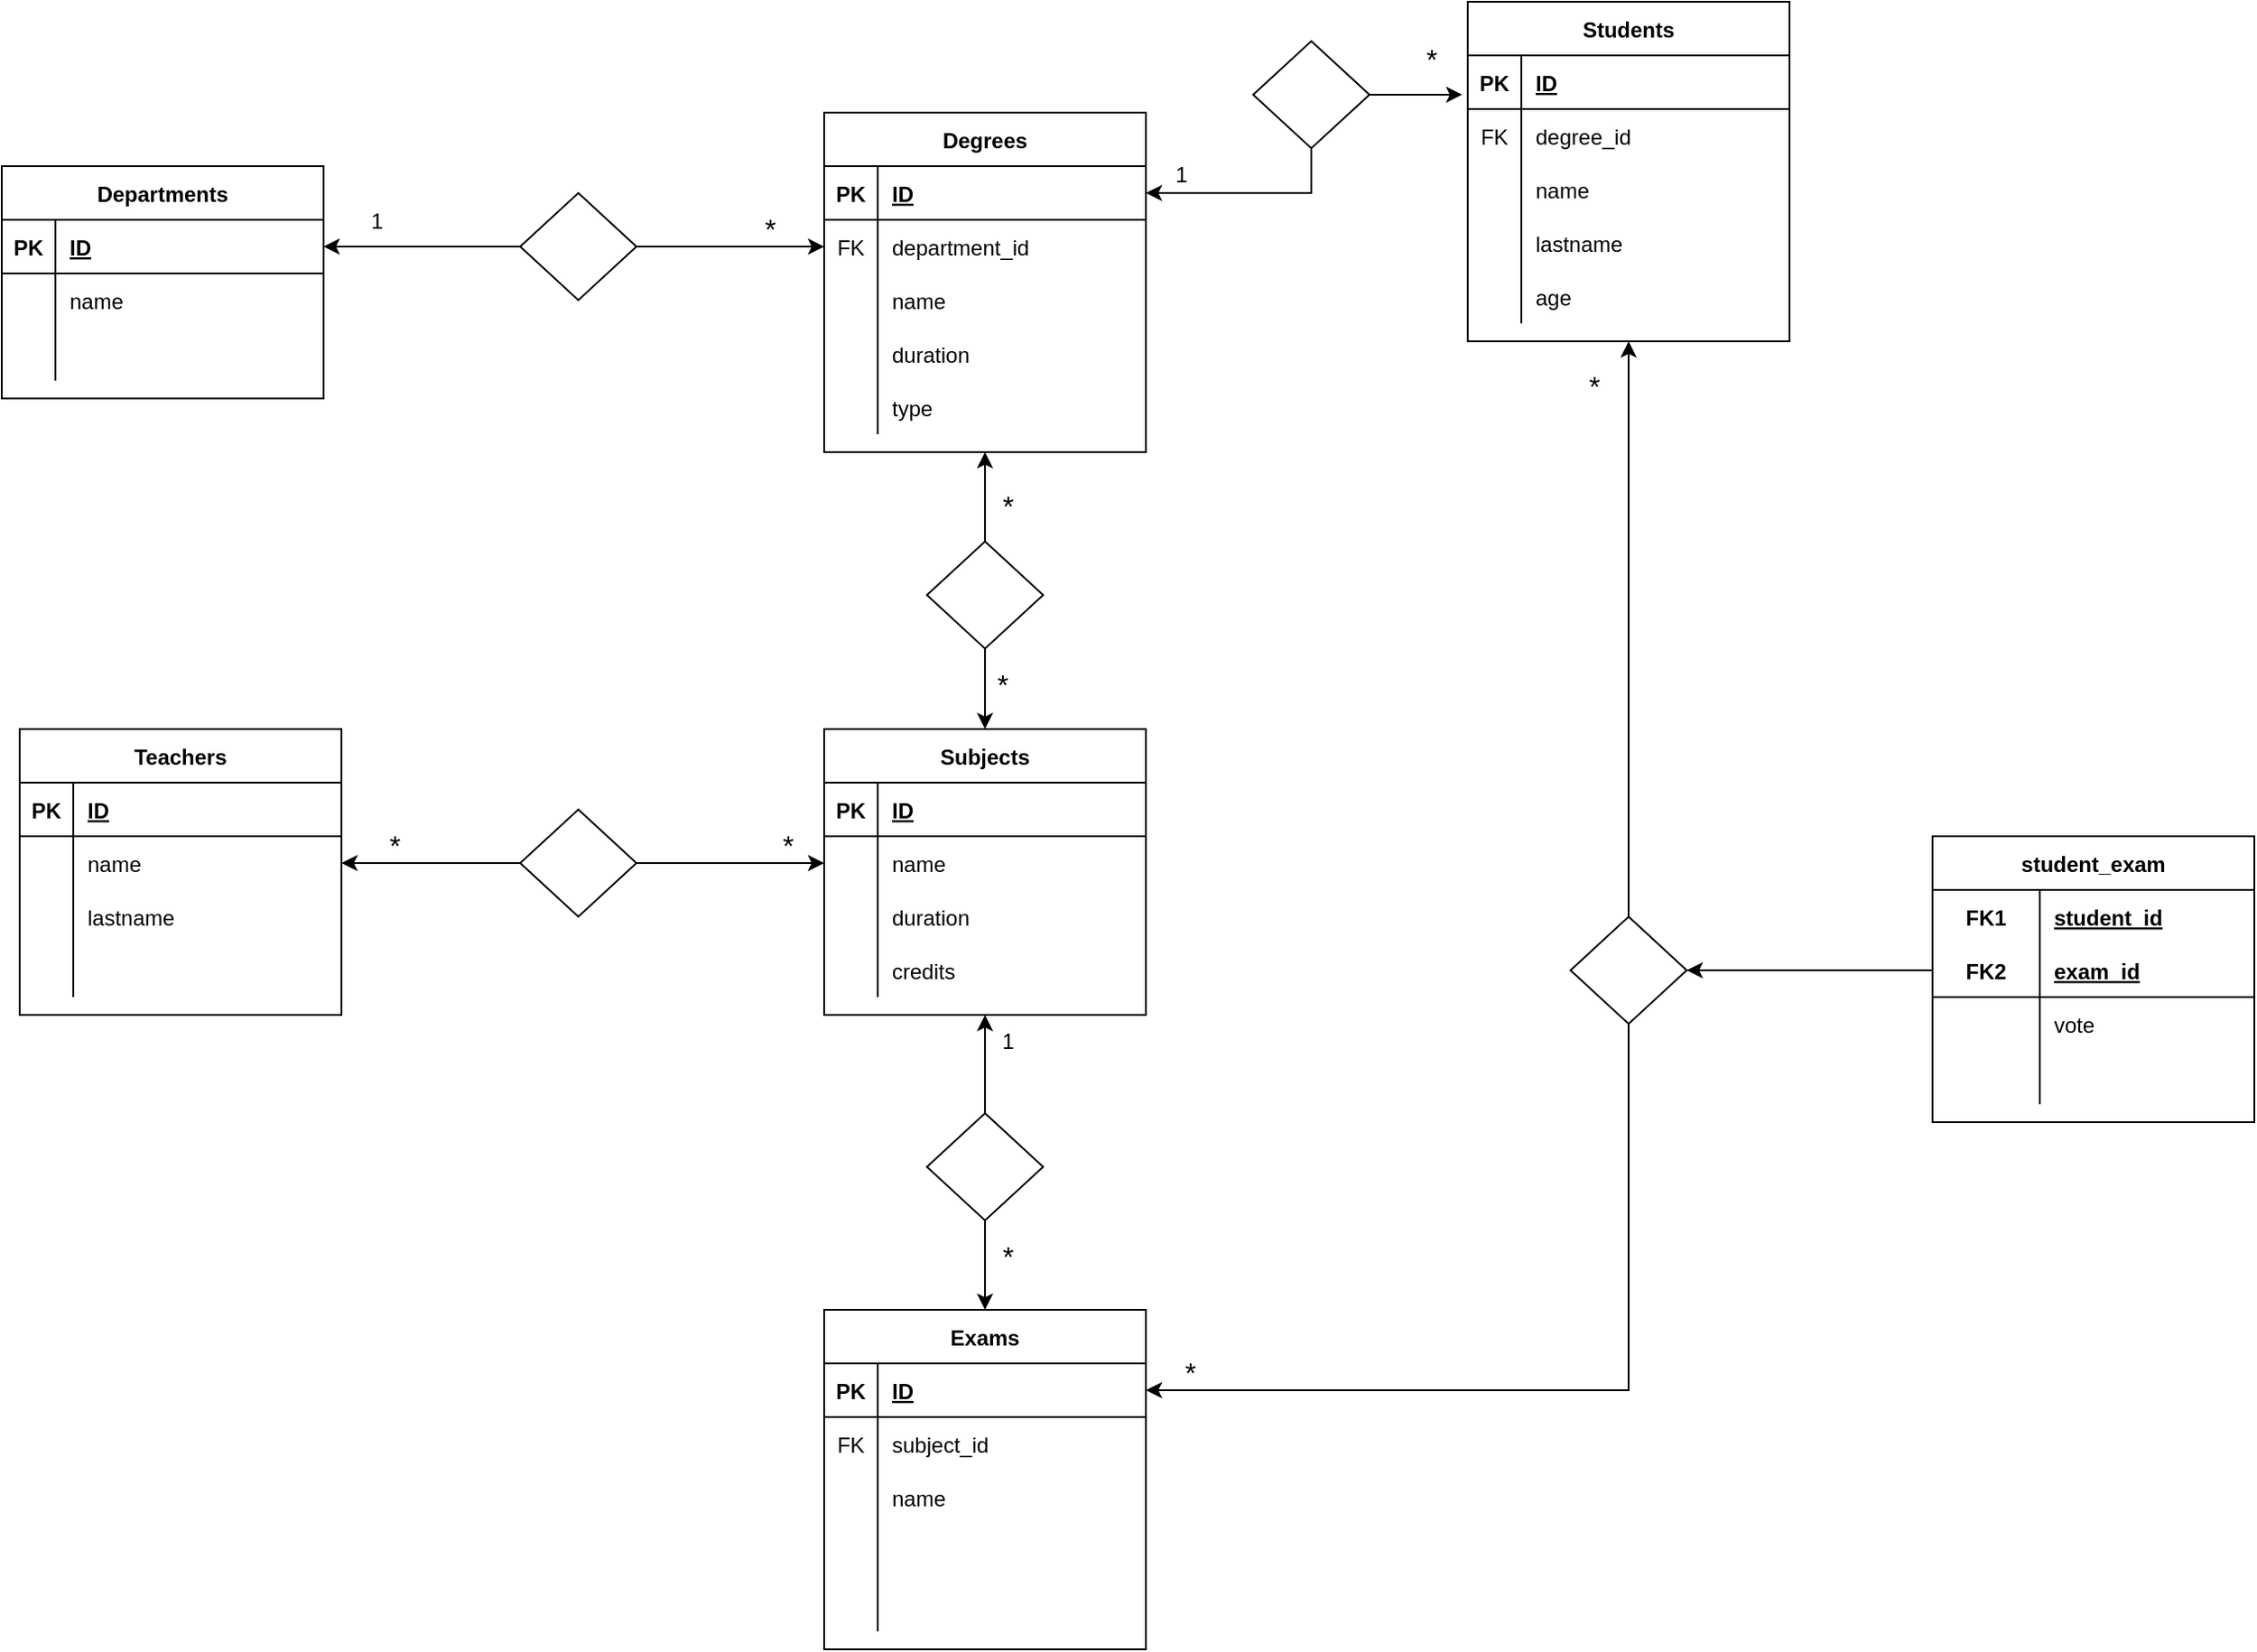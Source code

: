 <mxfile version="14.8.3" type="device"><diagram id="R2lEEEUBdFMjLlhIrx00" name="Page-1"><mxGraphModel dx="2062" dy="1122" grid="1" gridSize="10" guides="1" tooltips="1" connect="1" arrows="1" fold="1" page="1" pageScale="1" pageWidth="1169" pageHeight="1654" math="0" shadow="0" extFonts="Permanent Marker^https://fonts.googleapis.com/css?family=Permanent+Marker"><root><mxCell id="0"/><mxCell id="1" parent="0"/><mxCell id="iZpkeOE4_WfBZQ8VFgjt-1" value="Departments" style="shape=table;startSize=30;container=1;collapsible=1;childLayout=tableLayout;fixedRows=1;rowLines=0;fontStyle=1;align=center;resizeLast=1;" vertex="1" parent="1"><mxGeometry x="910" y="170" width="180" height="130" as="geometry"/></mxCell><mxCell id="iZpkeOE4_WfBZQ8VFgjt-2" value="" style="shape=partialRectangle;collapsible=0;dropTarget=0;pointerEvents=0;fillColor=none;top=0;left=0;bottom=1;right=0;points=[[0,0.5],[1,0.5]];portConstraint=eastwest;" vertex="1" parent="iZpkeOE4_WfBZQ8VFgjt-1"><mxGeometry y="30" width="180" height="30" as="geometry"/></mxCell><mxCell id="iZpkeOE4_WfBZQ8VFgjt-3" value="PK" style="shape=partialRectangle;connectable=0;fillColor=none;top=0;left=0;bottom=0;right=0;fontStyle=1;overflow=hidden;" vertex="1" parent="iZpkeOE4_WfBZQ8VFgjt-2"><mxGeometry width="30" height="30" as="geometry"/></mxCell><mxCell id="iZpkeOE4_WfBZQ8VFgjt-4" value="ID" style="shape=partialRectangle;connectable=0;fillColor=none;top=0;left=0;bottom=0;right=0;align=left;spacingLeft=6;fontStyle=5;overflow=hidden;" vertex="1" parent="iZpkeOE4_WfBZQ8VFgjt-2"><mxGeometry x="30" width="150" height="30" as="geometry"/></mxCell><mxCell id="iZpkeOE4_WfBZQ8VFgjt-5" value="" style="shape=partialRectangle;collapsible=0;dropTarget=0;pointerEvents=0;fillColor=none;top=0;left=0;bottom=0;right=0;points=[[0,0.5],[1,0.5]];portConstraint=eastwest;" vertex="1" parent="iZpkeOE4_WfBZQ8VFgjt-1"><mxGeometry y="60" width="180" height="30" as="geometry"/></mxCell><mxCell id="iZpkeOE4_WfBZQ8VFgjt-6" value="" style="shape=partialRectangle;connectable=0;fillColor=none;top=0;left=0;bottom=0;right=0;editable=1;overflow=hidden;" vertex="1" parent="iZpkeOE4_WfBZQ8VFgjt-5"><mxGeometry width="30" height="30" as="geometry"/></mxCell><mxCell id="iZpkeOE4_WfBZQ8VFgjt-7" value="name" style="shape=partialRectangle;connectable=0;fillColor=none;top=0;left=0;bottom=0;right=0;align=left;spacingLeft=6;overflow=hidden;" vertex="1" parent="iZpkeOE4_WfBZQ8VFgjt-5"><mxGeometry x="30" width="150" height="30" as="geometry"/></mxCell><mxCell id="iZpkeOE4_WfBZQ8VFgjt-11" value="" style="shape=partialRectangle;collapsible=0;dropTarget=0;pointerEvents=0;fillColor=none;top=0;left=0;bottom=0;right=0;points=[[0,0.5],[1,0.5]];portConstraint=eastwest;" vertex="1" parent="iZpkeOE4_WfBZQ8VFgjt-1"><mxGeometry y="90" width="180" height="30" as="geometry"/></mxCell><mxCell id="iZpkeOE4_WfBZQ8VFgjt-12" value="" style="shape=partialRectangle;connectable=0;fillColor=none;top=0;left=0;bottom=0;right=0;editable=1;overflow=hidden;" vertex="1" parent="iZpkeOE4_WfBZQ8VFgjt-11"><mxGeometry width="30" height="30" as="geometry"/></mxCell><mxCell id="iZpkeOE4_WfBZQ8VFgjt-13" value="" style="shape=partialRectangle;connectable=0;fillColor=none;top=0;left=0;bottom=0;right=0;align=left;spacingLeft=6;overflow=hidden;" vertex="1" parent="iZpkeOE4_WfBZQ8VFgjt-11"><mxGeometry x="30" width="150" height="30" as="geometry"/></mxCell><mxCell id="iZpkeOE4_WfBZQ8VFgjt-14" value="Degrees" style="shape=table;startSize=30;container=1;collapsible=1;childLayout=tableLayout;fixedRows=1;rowLines=0;fontStyle=1;align=center;resizeLast=1;" vertex="1" parent="1"><mxGeometry x="1370" y="140" width="180" height="190" as="geometry"/></mxCell><mxCell id="iZpkeOE4_WfBZQ8VFgjt-15" value="" style="shape=partialRectangle;collapsible=0;dropTarget=0;pointerEvents=0;fillColor=none;top=0;left=0;bottom=1;right=0;points=[[0,0.5],[1,0.5]];portConstraint=eastwest;" vertex="1" parent="iZpkeOE4_WfBZQ8VFgjt-14"><mxGeometry y="30" width="180" height="30" as="geometry"/></mxCell><mxCell id="iZpkeOE4_WfBZQ8VFgjt-16" value="PK" style="shape=partialRectangle;connectable=0;fillColor=none;top=0;left=0;bottom=0;right=0;fontStyle=1;overflow=hidden;" vertex="1" parent="iZpkeOE4_WfBZQ8VFgjt-15"><mxGeometry width="30" height="30" as="geometry"/></mxCell><mxCell id="iZpkeOE4_WfBZQ8VFgjt-17" value="ID" style="shape=partialRectangle;connectable=0;fillColor=none;top=0;left=0;bottom=0;right=0;align=left;spacingLeft=6;fontStyle=5;overflow=hidden;" vertex="1" parent="iZpkeOE4_WfBZQ8VFgjt-15"><mxGeometry x="30" width="150" height="30" as="geometry"/></mxCell><mxCell id="iZpkeOE4_WfBZQ8VFgjt-33" value="" style="shape=partialRectangle;collapsible=0;dropTarget=0;pointerEvents=0;fillColor=none;top=0;left=0;bottom=0;right=0;points=[[0,0.5],[1,0.5]];portConstraint=eastwest;" vertex="1" parent="iZpkeOE4_WfBZQ8VFgjt-14"><mxGeometry y="60" width="180" height="30" as="geometry"/></mxCell><mxCell id="iZpkeOE4_WfBZQ8VFgjt-34" value="FK" style="shape=partialRectangle;connectable=0;fillColor=none;top=0;left=0;bottom=0;right=0;fontStyle=0;overflow=hidden;" vertex="1" parent="iZpkeOE4_WfBZQ8VFgjt-33"><mxGeometry width="30" height="30" as="geometry"/></mxCell><mxCell id="iZpkeOE4_WfBZQ8VFgjt-35" value="department_id" style="shape=partialRectangle;connectable=0;fillColor=none;top=0;left=0;bottom=0;right=0;align=left;spacingLeft=6;fontStyle=0;overflow=hidden;" vertex="1" parent="iZpkeOE4_WfBZQ8VFgjt-33"><mxGeometry x="30" width="150" height="30" as="geometry"/></mxCell><mxCell id="iZpkeOE4_WfBZQ8VFgjt-18" value="" style="shape=partialRectangle;collapsible=0;dropTarget=0;pointerEvents=0;fillColor=none;top=0;left=0;bottom=0;right=0;points=[[0,0.5],[1,0.5]];portConstraint=eastwest;" vertex="1" parent="iZpkeOE4_WfBZQ8VFgjt-14"><mxGeometry y="90" width="180" height="30" as="geometry"/></mxCell><mxCell id="iZpkeOE4_WfBZQ8VFgjt-19" value="" style="shape=partialRectangle;connectable=0;fillColor=none;top=0;left=0;bottom=0;right=0;editable=1;overflow=hidden;" vertex="1" parent="iZpkeOE4_WfBZQ8VFgjt-18"><mxGeometry width="30" height="30" as="geometry"/></mxCell><mxCell id="iZpkeOE4_WfBZQ8VFgjt-20" value="name" style="shape=partialRectangle;connectable=0;fillColor=none;top=0;left=0;bottom=0;right=0;align=left;spacingLeft=6;overflow=hidden;" vertex="1" parent="iZpkeOE4_WfBZQ8VFgjt-18"><mxGeometry x="30" width="150" height="30" as="geometry"/></mxCell><mxCell id="iZpkeOE4_WfBZQ8VFgjt-21" value="" style="shape=partialRectangle;collapsible=0;dropTarget=0;pointerEvents=0;fillColor=none;top=0;left=0;bottom=0;right=0;points=[[0,0.5],[1,0.5]];portConstraint=eastwest;" vertex="1" parent="iZpkeOE4_WfBZQ8VFgjt-14"><mxGeometry y="120" width="180" height="30" as="geometry"/></mxCell><mxCell id="iZpkeOE4_WfBZQ8VFgjt-22" value="" style="shape=partialRectangle;connectable=0;fillColor=none;top=0;left=0;bottom=0;right=0;editable=1;overflow=hidden;" vertex="1" parent="iZpkeOE4_WfBZQ8VFgjt-21"><mxGeometry width="30" height="30" as="geometry"/></mxCell><mxCell id="iZpkeOE4_WfBZQ8VFgjt-23" value="duration" style="shape=partialRectangle;connectable=0;fillColor=none;top=0;left=0;bottom=0;right=0;align=left;spacingLeft=6;overflow=hidden;" vertex="1" parent="iZpkeOE4_WfBZQ8VFgjt-21"><mxGeometry x="30" width="150" height="30" as="geometry"/></mxCell><mxCell id="iZpkeOE4_WfBZQ8VFgjt-24" value="" style="shape=partialRectangle;collapsible=0;dropTarget=0;pointerEvents=0;fillColor=none;top=0;left=0;bottom=0;right=0;points=[[0,0.5],[1,0.5]];portConstraint=eastwest;" vertex="1" parent="iZpkeOE4_WfBZQ8VFgjt-14"><mxGeometry y="150" width="180" height="30" as="geometry"/></mxCell><mxCell id="iZpkeOE4_WfBZQ8VFgjt-25" value="" style="shape=partialRectangle;connectable=0;fillColor=none;top=0;left=0;bottom=0;right=0;editable=1;overflow=hidden;" vertex="1" parent="iZpkeOE4_WfBZQ8VFgjt-24"><mxGeometry width="30" height="30" as="geometry"/></mxCell><mxCell id="iZpkeOE4_WfBZQ8VFgjt-26" value="type" style="shape=partialRectangle;connectable=0;fillColor=none;top=0;left=0;bottom=0;right=0;align=left;spacingLeft=6;overflow=hidden;" vertex="1" parent="iZpkeOE4_WfBZQ8VFgjt-24"><mxGeometry x="30" width="150" height="30" as="geometry"/></mxCell><mxCell id="iZpkeOE4_WfBZQ8VFgjt-36" style="edgeStyle=orthogonalEdgeStyle;rounded=0;orthogonalLoop=1;jettySize=auto;html=1;exitX=0;exitY=0.5;exitDx=0;exitDy=0;entryX=1;entryY=0.5;entryDx=0;entryDy=0;" edge="1" parent="1" source="iZpkeOE4_WfBZQ8VFgjt-27" target="iZpkeOE4_WfBZQ8VFgjt-2"><mxGeometry relative="1" as="geometry"/></mxCell><mxCell id="iZpkeOE4_WfBZQ8VFgjt-112" style="edgeStyle=orthogonalEdgeStyle;rounded=0;orthogonalLoop=1;jettySize=auto;html=1;entryX=0;entryY=0.5;entryDx=0;entryDy=0;" edge="1" parent="1" source="iZpkeOE4_WfBZQ8VFgjt-27" target="iZpkeOE4_WfBZQ8VFgjt-33"><mxGeometry relative="1" as="geometry"/></mxCell><mxCell id="iZpkeOE4_WfBZQ8VFgjt-27" value="" style="rhombus;whiteSpace=wrap;html=1;" vertex="1" parent="1"><mxGeometry x="1200" y="185" width="65" height="60" as="geometry"/></mxCell><mxCell id="iZpkeOE4_WfBZQ8VFgjt-30" value="&lt;font style=&quot;font-size: 16px&quot;&gt;*&lt;/font&gt;" style="text;html=1;strokeColor=none;fillColor=none;align=center;verticalAlign=middle;whiteSpace=wrap;rounded=0;" vertex="1" parent="1"><mxGeometry x="1320" y="195" width="40" height="20" as="geometry"/></mxCell><mxCell id="iZpkeOE4_WfBZQ8VFgjt-38" value="1" style="text;html=1;strokeColor=none;fillColor=none;align=center;verticalAlign=middle;whiteSpace=wrap;rounded=0;" vertex="1" parent="1"><mxGeometry x="1100" y="191" width="40" height="20" as="geometry"/></mxCell><mxCell id="iZpkeOE4_WfBZQ8VFgjt-39" value="Subjects" style="shape=table;startSize=30;container=1;collapsible=1;childLayout=tableLayout;fixedRows=1;rowLines=0;fontStyle=1;align=center;resizeLast=1;" vertex="1" parent="1"><mxGeometry x="1370" y="485" width="180" height="160" as="geometry"/></mxCell><mxCell id="iZpkeOE4_WfBZQ8VFgjt-40" value="" style="shape=partialRectangle;collapsible=0;dropTarget=0;pointerEvents=0;fillColor=none;top=0;left=0;bottom=1;right=0;points=[[0,0.5],[1,0.5]];portConstraint=eastwest;" vertex="1" parent="iZpkeOE4_WfBZQ8VFgjt-39"><mxGeometry y="30" width="180" height="30" as="geometry"/></mxCell><mxCell id="iZpkeOE4_WfBZQ8VFgjt-41" value="PK" style="shape=partialRectangle;connectable=0;fillColor=none;top=0;left=0;bottom=0;right=0;fontStyle=1;overflow=hidden;" vertex="1" parent="iZpkeOE4_WfBZQ8VFgjt-40"><mxGeometry width="30" height="30" as="geometry"/></mxCell><mxCell id="iZpkeOE4_WfBZQ8VFgjt-42" value="ID" style="shape=partialRectangle;connectable=0;fillColor=none;top=0;left=0;bottom=0;right=0;align=left;spacingLeft=6;fontStyle=5;overflow=hidden;" vertex="1" parent="iZpkeOE4_WfBZQ8VFgjt-40"><mxGeometry x="30" width="150" height="30" as="geometry"/></mxCell><mxCell id="iZpkeOE4_WfBZQ8VFgjt-43" value="" style="shape=partialRectangle;collapsible=0;dropTarget=0;pointerEvents=0;fillColor=none;top=0;left=0;bottom=0;right=0;points=[[0,0.5],[1,0.5]];portConstraint=eastwest;" vertex="1" parent="iZpkeOE4_WfBZQ8VFgjt-39"><mxGeometry y="60" width="180" height="30" as="geometry"/></mxCell><mxCell id="iZpkeOE4_WfBZQ8VFgjt-44" value="" style="shape=partialRectangle;connectable=0;fillColor=none;top=0;left=0;bottom=0;right=0;editable=1;overflow=hidden;" vertex="1" parent="iZpkeOE4_WfBZQ8VFgjt-43"><mxGeometry width="30" height="30" as="geometry"/></mxCell><mxCell id="iZpkeOE4_WfBZQ8VFgjt-45" value="name" style="shape=partialRectangle;connectable=0;fillColor=none;top=0;left=0;bottom=0;right=0;align=left;spacingLeft=6;overflow=hidden;" vertex="1" parent="iZpkeOE4_WfBZQ8VFgjt-43"><mxGeometry x="30" width="150" height="30" as="geometry"/></mxCell><mxCell id="iZpkeOE4_WfBZQ8VFgjt-46" value="" style="shape=partialRectangle;collapsible=0;dropTarget=0;pointerEvents=0;fillColor=none;top=0;left=0;bottom=0;right=0;points=[[0,0.5],[1,0.5]];portConstraint=eastwest;" vertex="1" parent="iZpkeOE4_WfBZQ8VFgjt-39"><mxGeometry y="90" width="180" height="30" as="geometry"/></mxCell><mxCell id="iZpkeOE4_WfBZQ8VFgjt-47" value="" style="shape=partialRectangle;connectable=0;fillColor=none;top=0;left=0;bottom=0;right=0;editable=1;overflow=hidden;" vertex="1" parent="iZpkeOE4_WfBZQ8VFgjt-46"><mxGeometry width="30" height="30" as="geometry"/></mxCell><mxCell id="iZpkeOE4_WfBZQ8VFgjt-48" value="duration" style="shape=partialRectangle;connectable=0;fillColor=none;top=0;left=0;bottom=0;right=0;align=left;spacingLeft=6;overflow=hidden;" vertex="1" parent="iZpkeOE4_WfBZQ8VFgjt-46"><mxGeometry x="30" width="150" height="30" as="geometry"/></mxCell><mxCell id="iZpkeOE4_WfBZQ8VFgjt-49" value="" style="shape=partialRectangle;collapsible=0;dropTarget=0;pointerEvents=0;fillColor=none;top=0;left=0;bottom=0;right=0;points=[[0,0.5],[1,0.5]];portConstraint=eastwest;" vertex="1" parent="iZpkeOE4_WfBZQ8VFgjt-39"><mxGeometry y="120" width="180" height="30" as="geometry"/></mxCell><mxCell id="iZpkeOE4_WfBZQ8VFgjt-50" value="" style="shape=partialRectangle;connectable=0;fillColor=none;top=0;left=0;bottom=0;right=0;editable=1;overflow=hidden;" vertex="1" parent="iZpkeOE4_WfBZQ8VFgjt-49"><mxGeometry width="30" height="30" as="geometry"/></mxCell><mxCell id="iZpkeOE4_WfBZQ8VFgjt-51" value="credits" style="shape=partialRectangle;connectable=0;fillColor=none;top=0;left=0;bottom=0;right=0;align=left;spacingLeft=6;overflow=hidden;" vertex="1" parent="iZpkeOE4_WfBZQ8VFgjt-49"><mxGeometry x="30" width="150" height="30" as="geometry"/></mxCell><mxCell id="iZpkeOE4_WfBZQ8VFgjt-54" style="edgeStyle=orthogonalEdgeStyle;rounded=0;orthogonalLoop=1;jettySize=auto;html=1;entryX=0.5;entryY=1;entryDx=0;entryDy=0;" edge="1" parent="1" source="iZpkeOE4_WfBZQ8VFgjt-53" target="iZpkeOE4_WfBZQ8VFgjt-14"><mxGeometry relative="1" as="geometry"/></mxCell><mxCell id="iZpkeOE4_WfBZQ8VFgjt-55" style="edgeStyle=orthogonalEdgeStyle;rounded=0;orthogonalLoop=1;jettySize=auto;html=1;exitX=0.5;exitY=1;exitDx=0;exitDy=0;entryX=0.5;entryY=0;entryDx=0;entryDy=0;" edge="1" parent="1" source="iZpkeOE4_WfBZQ8VFgjt-53" target="iZpkeOE4_WfBZQ8VFgjt-39"><mxGeometry relative="1" as="geometry"/></mxCell><mxCell id="iZpkeOE4_WfBZQ8VFgjt-53" value="" style="rhombus;whiteSpace=wrap;html=1;" vertex="1" parent="1"><mxGeometry x="1427.5" y="380" width="65" height="60" as="geometry"/></mxCell><mxCell id="iZpkeOE4_WfBZQ8VFgjt-56" value="&lt;font style=&quot;font-size: 16px&quot;&gt;*&lt;/font&gt;" style="text;html=1;strokeColor=none;fillColor=none;align=center;verticalAlign=middle;whiteSpace=wrap;rounded=0;" vertex="1" parent="1"><mxGeometry x="1450" y="450" width="40" height="20" as="geometry"/></mxCell><mxCell id="iZpkeOE4_WfBZQ8VFgjt-57" value="&lt;font style=&quot;font-size: 16px&quot;&gt;*&lt;/font&gt;" style="text;html=1;strokeColor=none;fillColor=none;align=center;verticalAlign=middle;whiteSpace=wrap;rounded=0;" vertex="1" parent="1"><mxGeometry x="1452.5" y="350" width="40" height="20" as="geometry"/></mxCell><mxCell id="iZpkeOE4_WfBZQ8VFgjt-58" value="Teachers" style="shape=table;startSize=30;container=1;collapsible=1;childLayout=tableLayout;fixedRows=1;rowLines=0;fontStyle=1;align=center;resizeLast=1;" vertex="1" parent="1"><mxGeometry x="920" y="485" width="180" height="160" as="geometry"/></mxCell><mxCell id="iZpkeOE4_WfBZQ8VFgjt-59" value="" style="shape=partialRectangle;collapsible=0;dropTarget=0;pointerEvents=0;fillColor=none;top=0;left=0;bottom=1;right=0;points=[[0,0.5],[1,0.5]];portConstraint=eastwest;" vertex="1" parent="iZpkeOE4_WfBZQ8VFgjt-58"><mxGeometry y="30" width="180" height="30" as="geometry"/></mxCell><mxCell id="iZpkeOE4_WfBZQ8VFgjt-60" value="PK" style="shape=partialRectangle;connectable=0;fillColor=none;top=0;left=0;bottom=0;right=0;fontStyle=1;overflow=hidden;" vertex="1" parent="iZpkeOE4_WfBZQ8VFgjt-59"><mxGeometry width="30" height="30" as="geometry"/></mxCell><mxCell id="iZpkeOE4_WfBZQ8VFgjt-61" value="ID" style="shape=partialRectangle;connectable=0;fillColor=none;top=0;left=0;bottom=0;right=0;align=left;spacingLeft=6;fontStyle=5;overflow=hidden;" vertex="1" parent="iZpkeOE4_WfBZQ8VFgjt-59"><mxGeometry x="30" width="150" height="30" as="geometry"/></mxCell><mxCell id="iZpkeOE4_WfBZQ8VFgjt-62" value="" style="shape=partialRectangle;collapsible=0;dropTarget=0;pointerEvents=0;fillColor=none;top=0;left=0;bottom=0;right=0;points=[[0,0.5],[1,0.5]];portConstraint=eastwest;" vertex="1" parent="iZpkeOE4_WfBZQ8VFgjt-58"><mxGeometry y="60" width="180" height="30" as="geometry"/></mxCell><mxCell id="iZpkeOE4_WfBZQ8VFgjt-63" value="" style="shape=partialRectangle;connectable=0;fillColor=none;top=0;left=0;bottom=0;right=0;editable=1;overflow=hidden;" vertex="1" parent="iZpkeOE4_WfBZQ8VFgjt-62"><mxGeometry width="30" height="30" as="geometry"/></mxCell><mxCell id="iZpkeOE4_WfBZQ8VFgjt-64" value="name" style="shape=partialRectangle;connectable=0;fillColor=none;top=0;left=0;bottom=0;right=0;align=left;spacingLeft=6;overflow=hidden;" vertex="1" parent="iZpkeOE4_WfBZQ8VFgjt-62"><mxGeometry x="30" width="150" height="30" as="geometry"/></mxCell><mxCell id="iZpkeOE4_WfBZQ8VFgjt-65" value="" style="shape=partialRectangle;collapsible=0;dropTarget=0;pointerEvents=0;fillColor=none;top=0;left=0;bottom=0;right=0;points=[[0,0.5],[1,0.5]];portConstraint=eastwest;" vertex="1" parent="iZpkeOE4_WfBZQ8VFgjt-58"><mxGeometry y="90" width="180" height="30" as="geometry"/></mxCell><mxCell id="iZpkeOE4_WfBZQ8VFgjt-66" value="" style="shape=partialRectangle;connectable=0;fillColor=none;top=0;left=0;bottom=0;right=0;editable=1;overflow=hidden;" vertex="1" parent="iZpkeOE4_WfBZQ8VFgjt-65"><mxGeometry width="30" height="30" as="geometry"/></mxCell><mxCell id="iZpkeOE4_WfBZQ8VFgjt-67" value="lastname" style="shape=partialRectangle;connectable=0;fillColor=none;top=0;left=0;bottom=0;right=0;align=left;spacingLeft=6;overflow=hidden;" vertex="1" parent="iZpkeOE4_WfBZQ8VFgjt-65"><mxGeometry x="30" width="150" height="30" as="geometry"/></mxCell><mxCell id="iZpkeOE4_WfBZQ8VFgjt-68" value="" style="shape=partialRectangle;collapsible=0;dropTarget=0;pointerEvents=0;fillColor=none;top=0;left=0;bottom=0;right=0;points=[[0,0.5],[1,0.5]];portConstraint=eastwest;" vertex="1" parent="iZpkeOE4_WfBZQ8VFgjt-58"><mxGeometry y="120" width="180" height="30" as="geometry"/></mxCell><mxCell id="iZpkeOE4_WfBZQ8VFgjt-69" value="" style="shape=partialRectangle;connectable=0;fillColor=none;top=0;left=0;bottom=0;right=0;editable=1;overflow=hidden;" vertex="1" parent="iZpkeOE4_WfBZQ8VFgjt-68"><mxGeometry width="30" height="30" as="geometry"/></mxCell><mxCell id="iZpkeOE4_WfBZQ8VFgjt-70" value="" style="shape=partialRectangle;connectable=0;fillColor=none;top=0;left=0;bottom=0;right=0;align=left;spacingLeft=6;overflow=hidden;" vertex="1" parent="iZpkeOE4_WfBZQ8VFgjt-68"><mxGeometry x="30" width="150" height="30" as="geometry"/></mxCell><mxCell id="iZpkeOE4_WfBZQ8VFgjt-72" style="edgeStyle=orthogonalEdgeStyle;rounded=0;orthogonalLoop=1;jettySize=auto;html=1;entryX=0;entryY=0.5;entryDx=0;entryDy=0;" edge="1" parent="1" source="iZpkeOE4_WfBZQ8VFgjt-71" target="iZpkeOE4_WfBZQ8VFgjt-43"><mxGeometry relative="1" as="geometry"/></mxCell><mxCell id="iZpkeOE4_WfBZQ8VFgjt-73" style="edgeStyle=orthogonalEdgeStyle;rounded=0;orthogonalLoop=1;jettySize=auto;html=1;entryX=1;entryY=0.5;entryDx=0;entryDy=0;" edge="1" parent="1" source="iZpkeOE4_WfBZQ8VFgjt-71" target="iZpkeOE4_WfBZQ8VFgjt-62"><mxGeometry relative="1" as="geometry"/></mxCell><mxCell id="iZpkeOE4_WfBZQ8VFgjt-71" value="" style="rhombus;whiteSpace=wrap;html=1;" vertex="1" parent="1"><mxGeometry x="1200" y="530" width="65" height="60" as="geometry"/></mxCell><mxCell id="iZpkeOE4_WfBZQ8VFgjt-74" value="&lt;font style=&quot;font-size: 16px&quot;&gt;*&lt;/font&gt;" style="text;html=1;strokeColor=none;fillColor=none;align=center;verticalAlign=middle;whiteSpace=wrap;rounded=0;" vertex="1" parent="1"><mxGeometry x="1110" y="540" width="40" height="20" as="geometry"/></mxCell><mxCell id="iZpkeOE4_WfBZQ8VFgjt-75" value="&lt;font style=&quot;font-size: 16px&quot;&gt;*&lt;/font&gt;" style="text;html=1;strokeColor=none;fillColor=none;align=center;verticalAlign=middle;whiteSpace=wrap;rounded=0;" vertex="1" parent="1"><mxGeometry x="1330" y="540" width="40" height="20" as="geometry"/></mxCell><mxCell id="iZpkeOE4_WfBZQ8VFgjt-76" value="Exams" style="shape=table;startSize=30;container=1;collapsible=1;childLayout=tableLayout;fixedRows=1;rowLines=0;fontStyle=1;align=center;resizeLast=1;" vertex="1" parent="1"><mxGeometry x="1370" y="810" width="180" height="190" as="geometry"/></mxCell><mxCell id="iZpkeOE4_WfBZQ8VFgjt-77" value="" style="shape=partialRectangle;collapsible=0;dropTarget=0;pointerEvents=0;fillColor=none;top=0;left=0;bottom=1;right=0;points=[[0,0.5],[1,0.5]];portConstraint=eastwest;" vertex="1" parent="iZpkeOE4_WfBZQ8VFgjt-76"><mxGeometry y="30" width="180" height="30" as="geometry"/></mxCell><mxCell id="iZpkeOE4_WfBZQ8VFgjt-78" value="PK" style="shape=partialRectangle;connectable=0;fillColor=none;top=0;left=0;bottom=0;right=0;fontStyle=1;overflow=hidden;" vertex="1" parent="iZpkeOE4_WfBZQ8VFgjt-77"><mxGeometry width="30" height="30" as="geometry"/></mxCell><mxCell id="iZpkeOE4_WfBZQ8VFgjt-79" value="ID" style="shape=partialRectangle;connectable=0;fillColor=none;top=0;left=0;bottom=0;right=0;align=left;spacingLeft=6;fontStyle=5;overflow=hidden;" vertex="1" parent="iZpkeOE4_WfBZQ8VFgjt-77"><mxGeometry x="30" width="150" height="30" as="geometry"/></mxCell><mxCell id="iZpkeOE4_WfBZQ8VFgjt-95" value="" style="shape=partialRectangle;collapsible=0;dropTarget=0;pointerEvents=0;fillColor=none;top=0;left=0;bottom=0;right=0;points=[[0,0.5],[1,0.5]];portConstraint=eastwest;" vertex="1" parent="iZpkeOE4_WfBZQ8VFgjt-76"><mxGeometry y="60" width="180" height="30" as="geometry"/></mxCell><mxCell id="iZpkeOE4_WfBZQ8VFgjt-96" value="FK" style="shape=partialRectangle;connectable=0;fillColor=none;top=0;left=0;bottom=0;right=0;fontStyle=0;overflow=hidden;" vertex="1" parent="iZpkeOE4_WfBZQ8VFgjt-95"><mxGeometry width="30" height="30" as="geometry"/></mxCell><mxCell id="iZpkeOE4_WfBZQ8VFgjt-97" value="subject_id" style="shape=partialRectangle;connectable=0;fillColor=none;top=0;left=0;bottom=0;right=0;align=left;spacingLeft=6;fontStyle=0;overflow=hidden;" vertex="1" parent="iZpkeOE4_WfBZQ8VFgjt-95"><mxGeometry x="30" width="150" height="30" as="geometry"/></mxCell><mxCell id="iZpkeOE4_WfBZQ8VFgjt-80" value="" style="shape=partialRectangle;collapsible=0;dropTarget=0;pointerEvents=0;fillColor=none;top=0;left=0;bottom=0;right=0;points=[[0,0.5],[1,0.5]];portConstraint=eastwest;" vertex="1" parent="iZpkeOE4_WfBZQ8VFgjt-76"><mxGeometry y="90" width="180" height="30" as="geometry"/></mxCell><mxCell id="iZpkeOE4_WfBZQ8VFgjt-81" value="" style="shape=partialRectangle;connectable=0;fillColor=none;top=0;left=0;bottom=0;right=0;editable=1;overflow=hidden;" vertex="1" parent="iZpkeOE4_WfBZQ8VFgjt-80"><mxGeometry width="30" height="30" as="geometry"/></mxCell><mxCell id="iZpkeOE4_WfBZQ8VFgjt-82" value="name" style="shape=partialRectangle;connectable=0;fillColor=none;top=0;left=0;bottom=0;right=0;align=left;spacingLeft=6;overflow=hidden;" vertex="1" parent="iZpkeOE4_WfBZQ8VFgjt-80"><mxGeometry x="30" width="150" height="30" as="geometry"/></mxCell><mxCell id="iZpkeOE4_WfBZQ8VFgjt-83" value="" style="shape=partialRectangle;collapsible=0;dropTarget=0;pointerEvents=0;fillColor=none;top=0;left=0;bottom=0;right=0;points=[[0,0.5],[1,0.5]];portConstraint=eastwest;" vertex="1" parent="iZpkeOE4_WfBZQ8VFgjt-76"><mxGeometry y="120" width="180" height="30" as="geometry"/></mxCell><mxCell id="iZpkeOE4_WfBZQ8VFgjt-84" value="" style="shape=partialRectangle;connectable=0;fillColor=none;top=0;left=0;bottom=0;right=0;editable=1;overflow=hidden;" vertex="1" parent="iZpkeOE4_WfBZQ8VFgjt-83"><mxGeometry width="30" height="30" as="geometry"/></mxCell><mxCell id="iZpkeOE4_WfBZQ8VFgjt-85" value="" style="shape=partialRectangle;connectable=0;fillColor=none;top=0;left=0;bottom=0;right=0;align=left;spacingLeft=6;overflow=hidden;" vertex="1" parent="iZpkeOE4_WfBZQ8VFgjt-83"><mxGeometry x="30" width="150" height="30" as="geometry"/></mxCell><mxCell id="iZpkeOE4_WfBZQ8VFgjt-86" value="" style="shape=partialRectangle;collapsible=0;dropTarget=0;pointerEvents=0;fillColor=none;top=0;left=0;bottom=0;right=0;points=[[0,0.5],[1,0.5]];portConstraint=eastwest;" vertex="1" parent="iZpkeOE4_WfBZQ8VFgjt-76"><mxGeometry y="150" width="180" height="30" as="geometry"/></mxCell><mxCell id="iZpkeOE4_WfBZQ8VFgjt-87" value="" style="shape=partialRectangle;connectable=0;fillColor=none;top=0;left=0;bottom=0;right=0;editable=1;overflow=hidden;" vertex="1" parent="iZpkeOE4_WfBZQ8VFgjt-86"><mxGeometry width="30" height="30" as="geometry"/></mxCell><mxCell id="iZpkeOE4_WfBZQ8VFgjt-88" value="" style="shape=partialRectangle;connectable=0;fillColor=none;top=0;left=0;bottom=0;right=0;align=left;spacingLeft=6;overflow=hidden;" vertex="1" parent="iZpkeOE4_WfBZQ8VFgjt-86"><mxGeometry x="30" width="150" height="30" as="geometry"/></mxCell><mxCell id="iZpkeOE4_WfBZQ8VFgjt-90" style="edgeStyle=orthogonalEdgeStyle;rounded=0;orthogonalLoop=1;jettySize=auto;html=1;entryX=0.5;entryY=1;entryDx=0;entryDy=0;" edge="1" parent="1" source="iZpkeOE4_WfBZQ8VFgjt-89" target="iZpkeOE4_WfBZQ8VFgjt-39"><mxGeometry relative="1" as="geometry"/></mxCell><mxCell id="iZpkeOE4_WfBZQ8VFgjt-91" style="edgeStyle=orthogonalEdgeStyle;rounded=0;orthogonalLoop=1;jettySize=auto;html=1;" edge="1" parent="1" source="iZpkeOE4_WfBZQ8VFgjt-89" target="iZpkeOE4_WfBZQ8VFgjt-76"><mxGeometry relative="1" as="geometry"/></mxCell><mxCell id="iZpkeOE4_WfBZQ8VFgjt-89" value="" style="rhombus;whiteSpace=wrap;html=1;" vertex="1" parent="1"><mxGeometry x="1427.5" y="700" width="65" height="60" as="geometry"/></mxCell><mxCell id="iZpkeOE4_WfBZQ8VFgjt-92" value="&lt;font style=&quot;font-size: 16px&quot;&gt;*&lt;/font&gt;" style="text;html=1;strokeColor=none;fillColor=none;align=center;verticalAlign=middle;whiteSpace=wrap;rounded=0;" vertex="1" parent="1"><mxGeometry x="1452.5" y="770" width="40" height="20" as="geometry"/></mxCell><mxCell id="iZpkeOE4_WfBZQ8VFgjt-93" value="1" style="text;html=1;strokeColor=none;fillColor=none;align=center;verticalAlign=middle;whiteSpace=wrap;rounded=0;" vertex="1" parent="1"><mxGeometry x="1452.5" y="650" width="40" height="20" as="geometry"/></mxCell><mxCell id="iZpkeOE4_WfBZQ8VFgjt-99" value="Students" style="shape=table;startSize=30;container=1;collapsible=1;childLayout=tableLayout;fixedRows=1;rowLines=0;fontStyle=1;align=center;resizeLast=1;" vertex="1" parent="1"><mxGeometry x="1730" y="78" width="180" height="190" as="geometry"/></mxCell><mxCell id="iZpkeOE4_WfBZQ8VFgjt-100" value="" style="shape=partialRectangle;collapsible=0;dropTarget=0;pointerEvents=0;fillColor=none;top=0;left=0;bottom=1;right=0;points=[[0,0.5],[1,0.5]];portConstraint=eastwest;" vertex="1" parent="iZpkeOE4_WfBZQ8VFgjt-99"><mxGeometry y="30" width="180" height="30" as="geometry"/></mxCell><mxCell id="iZpkeOE4_WfBZQ8VFgjt-101" value="PK" style="shape=partialRectangle;connectable=0;fillColor=none;top=0;left=0;bottom=0;right=0;fontStyle=1;overflow=hidden;" vertex="1" parent="iZpkeOE4_WfBZQ8VFgjt-100"><mxGeometry width="30" height="30" as="geometry"/></mxCell><mxCell id="iZpkeOE4_WfBZQ8VFgjt-102" value="ID" style="shape=partialRectangle;connectable=0;fillColor=none;top=0;left=0;bottom=0;right=0;align=left;spacingLeft=6;fontStyle=5;overflow=hidden;" vertex="1" parent="iZpkeOE4_WfBZQ8VFgjt-100"><mxGeometry x="30" width="150" height="30" as="geometry"/></mxCell><mxCell id="iZpkeOE4_WfBZQ8VFgjt-119" value="" style="shape=partialRectangle;collapsible=0;dropTarget=0;pointerEvents=0;fillColor=none;top=0;left=0;bottom=0;right=0;points=[[0,0.5],[1,0.5]];portConstraint=eastwest;" vertex="1" parent="iZpkeOE4_WfBZQ8VFgjt-99"><mxGeometry y="60" width="180" height="30" as="geometry"/></mxCell><mxCell id="iZpkeOE4_WfBZQ8VFgjt-120" value="FK" style="shape=partialRectangle;connectable=0;fillColor=none;top=0;left=0;bottom=0;right=0;fontStyle=0;overflow=hidden;" vertex="1" parent="iZpkeOE4_WfBZQ8VFgjt-119"><mxGeometry width="30" height="30" as="geometry"/></mxCell><mxCell id="iZpkeOE4_WfBZQ8VFgjt-121" value="degree_id" style="shape=partialRectangle;connectable=0;fillColor=none;top=0;left=0;bottom=0;right=0;align=left;spacingLeft=6;fontStyle=0;overflow=hidden;" vertex="1" parent="iZpkeOE4_WfBZQ8VFgjt-119"><mxGeometry x="30" width="150" height="30" as="geometry"/></mxCell><mxCell id="iZpkeOE4_WfBZQ8VFgjt-103" value="" style="shape=partialRectangle;collapsible=0;dropTarget=0;pointerEvents=0;fillColor=none;top=0;left=0;bottom=0;right=0;points=[[0,0.5],[1,0.5]];portConstraint=eastwest;" vertex="1" parent="iZpkeOE4_WfBZQ8VFgjt-99"><mxGeometry y="90" width="180" height="30" as="geometry"/></mxCell><mxCell id="iZpkeOE4_WfBZQ8VFgjt-104" value="" style="shape=partialRectangle;connectable=0;fillColor=none;top=0;left=0;bottom=0;right=0;editable=1;overflow=hidden;" vertex="1" parent="iZpkeOE4_WfBZQ8VFgjt-103"><mxGeometry width="30" height="30" as="geometry"/></mxCell><mxCell id="iZpkeOE4_WfBZQ8VFgjt-105" value="name" style="shape=partialRectangle;connectable=0;fillColor=none;top=0;left=0;bottom=0;right=0;align=left;spacingLeft=6;overflow=hidden;" vertex="1" parent="iZpkeOE4_WfBZQ8VFgjt-103"><mxGeometry x="30" width="150" height="30" as="geometry"/></mxCell><mxCell id="iZpkeOE4_WfBZQ8VFgjt-106" value="" style="shape=partialRectangle;collapsible=0;dropTarget=0;pointerEvents=0;fillColor=none;top=0;left=0;bottom=0;right=0;points=[[0,0.5],[1,0.5]];portConstraint=eastwest;" vertex="1" parent="iZpkeOE4_WfBZQ8VFgjt-99"><mxGeometry y="120" width="180" height="30" as="geometry"/></mxCell><mxCell id="iZpkeOE4_WfBZQ8VFgjt-107" value="" style="shape=partialRectangle;connectable=0;fillColor=none;top=0;left=0;bottom=0;right=0;editable=1;overflow=hidden;" vertex="1" parent="iZpkeOE4_WfBZQ8VFgjt-106"><mxGeometry width="30" height="30" as="geometry"/></mxCell><mxCell id="iZpkeOE4_WfBZQ8VFgjt-108" value="lastname" style="shape=partialRectangle;connectable=0;fillColor=none;top=0;left=0;bottom=0;right=0;align=left;spacingLeft=6;overflow=hidden;" vertex="1" parent="iZpkeOE4_WfBZQ8VFgjt-106"><mxGeometry x="30" width="150" height="30" as="geometry"/></mxCell><mxCell id="iZpkeOE4_WfBZQ8VFgjt-109" value="" style="shape=partialRectangle;collapsible=0;dropTarget=0;pointerEvents=0;fillColor=none;top=0;left=0;bottom=0;right=0;points=[[0,0.5],[1,0.5]];portConstraint=eastwest;" vertex="1" parent="iZpkeOE4_WfBZQ8VFgjt-99"><mxGeometry y="150" width="180" height="30" as="geometry"/></mxCell><mxCell id="iZpkeOE4_WfBZQ8VFgjt-110" value="" style="shape=partialRectangle;connectable=0;fillColor=none;top=0;left=0;bottom=0;right=0;editable=1;overflow=hidden;" vertex="1" parent="iZpkeOE4_WfBZQ8VFgjt-109"><mxGeometry width="30" height="30" as="geometry"/></mxCell><mxCell id="iZpkeOE4_WfBZQ8VFgjt-111" value="age" style="shape=partialRectangle;connectable=0;fillColor=none;top=0;left=0;bottom=0;right=0;align=left;spacingLeft=6;overflow=hidden;" vertex="1" parent="iZpkeOE4_WfBZQ8VFgjt-109"><mxGeometry x="30" width="150" height="30" as="geometry"/></mxCell><mxCell id="iZpkeOE4_WfBZQ8VFgjt-114" style="edgeStyle=orthogonalEdgeStyle;rounded=0;orthogonalLoop=1;jettySize=auto;html=1;entryX=-0.017;entryY=0.733;entryDx=0;entryDy=0;entryPerimeter=0;" edge="1" parent="1" source="iZpkeOE4_WfBZQ8VFgjt-113" target="iZpkeOE4_WfBZQ8VFgjt-100"><mxGeometry relative="1" as="geometry"/></mxCell><mxCell id="iZpkeOE4_WfBZQ8VFgjt-115" style="edgeStyle=orthogonalEdgeStyle;rounded=0;orthogonalLoop=1;jettySize=auto;html=1;entryX=1;entryY=0.5;entryDx=0;entryDy=0;" edge="1" parent="1" source="iZpkeOE4_WfBZQ8VFgjt-113" target="iZpkeOE4_WfBZQ8VFgjt-15"><mxGeometry relative="1" as="geometry"/></mxCell><mxCell id="iZpkeOE4_WfBZQ8VFgjt-113" value="" style="rhombus;whiteSpace=wrap;html=1;" vertex="1" parent="1"><mxGeometry x="1610" y="100" width="65" height="60" as="geometry"/></mxCell><mxCell id="iZpkeOE4_WfBZQ8VFgjt-116" value="1" style="text;html=1;strokeColor=none;fillColor=none;align=center;verticalAlign=middle;whiteSpace=wrap;rounded=0;" vertex="1" parent="1"><mxGeometry x="1550" y="165" width="40" height="20" as="geometry"/></mxCell><mxCell id="iZpkeOE4_WfBZQ8VFgjt-117" value="&lt;font style=&quot;font-size: 16px&quot;&gt;*&lt;/font&gt;" style="text;html=1;strokeColor=none;fillColor=none;align=center;verticalAlign=middle;whiteSpace=wrap;rounded=0;" vertex="1" parent="1"><mxGeometry x="1690" y="100" width="40" height="20" as="geometry"/></mxCell><mxCell id="iZpkeOE4_WfBZQ8VFgjt-123" style="edgeStyle=orthogonalEdgeStyle;rounded=0;orthogonalLoop=1;jettySize=auto;html=1;entryX=0.5;entryY=1;entryDx=0;entryDy=0;" edge="1" parent="1" source="iZpkeOE4_WfBZQ8VFgjt-122" target="iZpkeOE4_WfBZQ8VFgjt-99"><mxGeometry relative="1" as="geometry"/></mxCell><mxCell id="iZpkeOE4_WfBZQ8VFgjt-124" style="edgeStyle=orthogonalEdgeStyle;rounded=0;orthogonalLoop=1;jettySize=auto;html=1;entryX=1;entryY=0.5;entryDx=0;entryDy=0;" edge="1" parent="1" source="iZpkeOE4_WfBZQ8VFgjt-122" target="iZpkeOE4_WfBZQ8VFgjt-77"><mxGeometry relative="1" as="geometry"/></mxCell><mxCell id="iZpkeOE4_WfBZQ8VFgjt-122" value="" style="rhombus;whiteSpace=wrap;html=1;" vertex="1" parent="1"><mxGeometry x="1787.5" y="590" width="65" height="60" as="geometry"/></mxCell><mxCell id="iZpkeOE4_WfBZQ8VFgjt-125" value="&lt;font style=&quot;font-size: 16px&quot;&gt;*&lt;/font&gt;" style="text;html=1;strokeColor=none;fillColor=none;align=center;verticalAlign=middle;whiteSpace=wrap;rounded=0;" vertex="1" parent="1"><mxGeometry x="1555" y="835" width="40" height="20" as="geometry"/></mxCell><mxCell id="iZpkeOE4_WfBZQ8VFgjt-126" value="&lt;font style=&quot;font-size: 16px&quot;&gt;*&lt;/font&gt;" style="text;html=1;strokeColor=none;fillColor=none;align=center;verticalAlign=middle;whiteSpace=wrap;rounded=0;" vertex="1" parent="1"><mxGeometry x="1781" y="283" width="40" height="20" as="geometry"/></mxCell><mxCell id="iZpkeOE4_WfBZQ8VFgjt-127" value="student_exam" style="shape=table;startSize=30;container=1;collapsible=1;childLayout=tableLayout;fixedRows=1;rowLines=0;fontStyle=1;align=center;resizeLast=1;" vertex="1" parent="1"><mxGeometry x="1990" y="545" width="180" height="160" as="geometry"/></mxCell><mxCell id="iZpkeOE4_WfBZQ8VFgjt-128" value="" style="shape=partialRectangle;collapsible=0;dropTarget=0;pointerEvents=0;fillColor=none;top=0;left=0;bottom=0;right=0;points=[[0,0.5],[1,0.5]];portConstraint=eastwest;" vertex="1" parent="iZpkeOE4_WfBZQ8VFgjt-127"><mxGeometry y="30" width="180" height="30" as="geometry"/></mxCell><mxCell id="iZpkeOE4_WfBZQ8VFgjt-129" value="FK1" style="shape=partialRectangle;connectable=0;fillColor=none;top=0;left=0;bottom=0;right=0;fontStyle=1;overflow=hidden;" vertex="1" parent="iZpkeOE4_WfBZQ8VFgjt-128"><mxGeometry width="60" height="30" as="geometry"/></mxCell><mxCell id="iZpkeOE4_WfBZQ8VFgjt-130" value="student_id" style="shape=partialRectangle;connectable=0;fillColor=none;top=0;left=0;bottom=0;right=0;align=left;spacingLeft=6;fontStyle=5;overflow=hidden;" vertex="1" parent="iZpkeOE4_WfBZQ8VFgjt-128"><mxGeometry x="60" width="120" height="30" as="geometry"/></mxCell><mxCell id="iZpkeOE4_WfBZQ8VFgjt-131" value="" style="shape=partialRectangle;collapsible=0;dropTarget=0;pointerEvents=0;fillColor=none;top=0;left=0;bottom=1;right=0;points=[[0,0.5],[1,0.5]];portConstraint=eastwest;" vertex="1" parent="iZpkeOE4_WfBZQ8VFgjt-127"><mxGeometry y="60" width="180" height="30" as="geometry"/></mxCell><mxCell id="iZpkeOE4_WfBZQ8VFgjt-132" value="FK2" style="shape=partialRectangle;connectable=0;fillColor=none;top=0;left=0;bottom=0;right=0;fontStyle=1;overflow=hidden;" vertex="1" parent="iZpkeOE4_WfBZQ8VFgjt-131"><mxGeometry width="60" height="30" as="geometry"/></mxCell><mxCell id="iZpkeOE4_WfBZQ8VFgjt-133" value="exam_id" style="shape=partialRectangle;connectable=0;fillColor=none;top=0;left=0;bottom=0;right=0;align=left;spacingLeft=6;fontStyle=5;overflow=hidden;" vertex="1" parent="iZpkeOE4_WfBZQ8VFgjt-131"><mxGeometry x="60" width="120" height="30" as="geometry"/></mxCell><mxCell id="iZpkeOE4_WfBZQ8VFgjt-134" value="" style="shape=partialRectangle;collapsible=0;dropTarget=0;pointerEvents=0;fillColor=none;top=0;left=0;bottom=0;right=0;points=[[0,0.5],[1,0.5]];portConstraint=eastwest;" vertex="1" parent="iZpkeOE4_WfBZQ8VFgjt-127"><mxGeometry y="90" width="180" height="30" as="geometry"/></mxCell><mxCell id="iZpkeOE4_WfBZQ8VFgjt-135" value="" style="shape=partialRectangle;connectable=0;fillColor=none;top=0;left=0;bottom=0;right=0;editable=1;overflow=hidden;" vertex="1" parent="iZpkeOE4_WfBZQ8VFgjt-134"><mxGeometry width="60" height="30" as="geometry"/></mxCell><mxCell id="iZpkeOE4_WfBZQ8VFgjt-136" value="vote" style="shape=partialRectangle;connectable=0;fillColor=none;top=0;left=0;bottom=0;right=0;align=left;spacingLeft=6;overflow=hidden;" vertex="1" parent="iZpkeOE4_WfBZQ8VFgjt-134"><mxGeometry x="60" width="120" height="30" as="geometry"/></mxCell><mxCell id="iZpkeOE4_WfBZQ8VFgjt-137" value="" style="shape=partialRectangle;collapsible=0;dropTarget=0;pointerEvents=0;fillColor=none;top=0;left=0;bottom=0;right=0;points=[[0,0.5],[1,0.5]];portConstraint=eastwest;" vertex="1" parent="iZpkeOE4_WfBZQ8VFgjt-127"><mxGeometry y="120" width="180" height="30" as="geometry"/></mxCell><mxCell id="iZpkeOE4_WfBZQ8VFgjt-138" value="" style="shape=partialRectangle;connectable=0;fillColor=none;top=0;left=0;bottom=0;right=0;editable=1;overflow=hidden;" vertex="1" parent="iZpkeOE4_WfBZQ8VFgjt-137"><mxGeometry width="60" height="30" as="geometry"/></mxCell><mxCell id="iZpkeOE4_WfBZQ8VFgjt-139" value="" style="shape=partialRectangle;connectable=0;fillColor=none;top=0;left=0;bottom=0;right=0;align=left;spacingLeft=6;overflow=hidden;" vertex="1" parent="iZpkeOE4_WfBZQ8VFgjt-137"><mxGeometry x="60" width="120" height="30" as="geometry"/></mxCell><mxCell id="iZpkeOE4_WfBZQ8VFgjt-140" style="edgeStyle=orthogonalEdgeStyle;rounded=0;orthogonalLoop=1;jettySize=auto;html=1;entryX=1;entryY=0.5;entryDx=0;entryDy=0;" edge="1" parent="1" source="iZpkeOE4_WfBZQ8VFgjt-131" target="iZpkeOE4_WfBZQ8VFgjt-122"><mxGeometry relative="1" as="geometry"/></mxCell></root></mxGraphModel></diagram></mxfile>